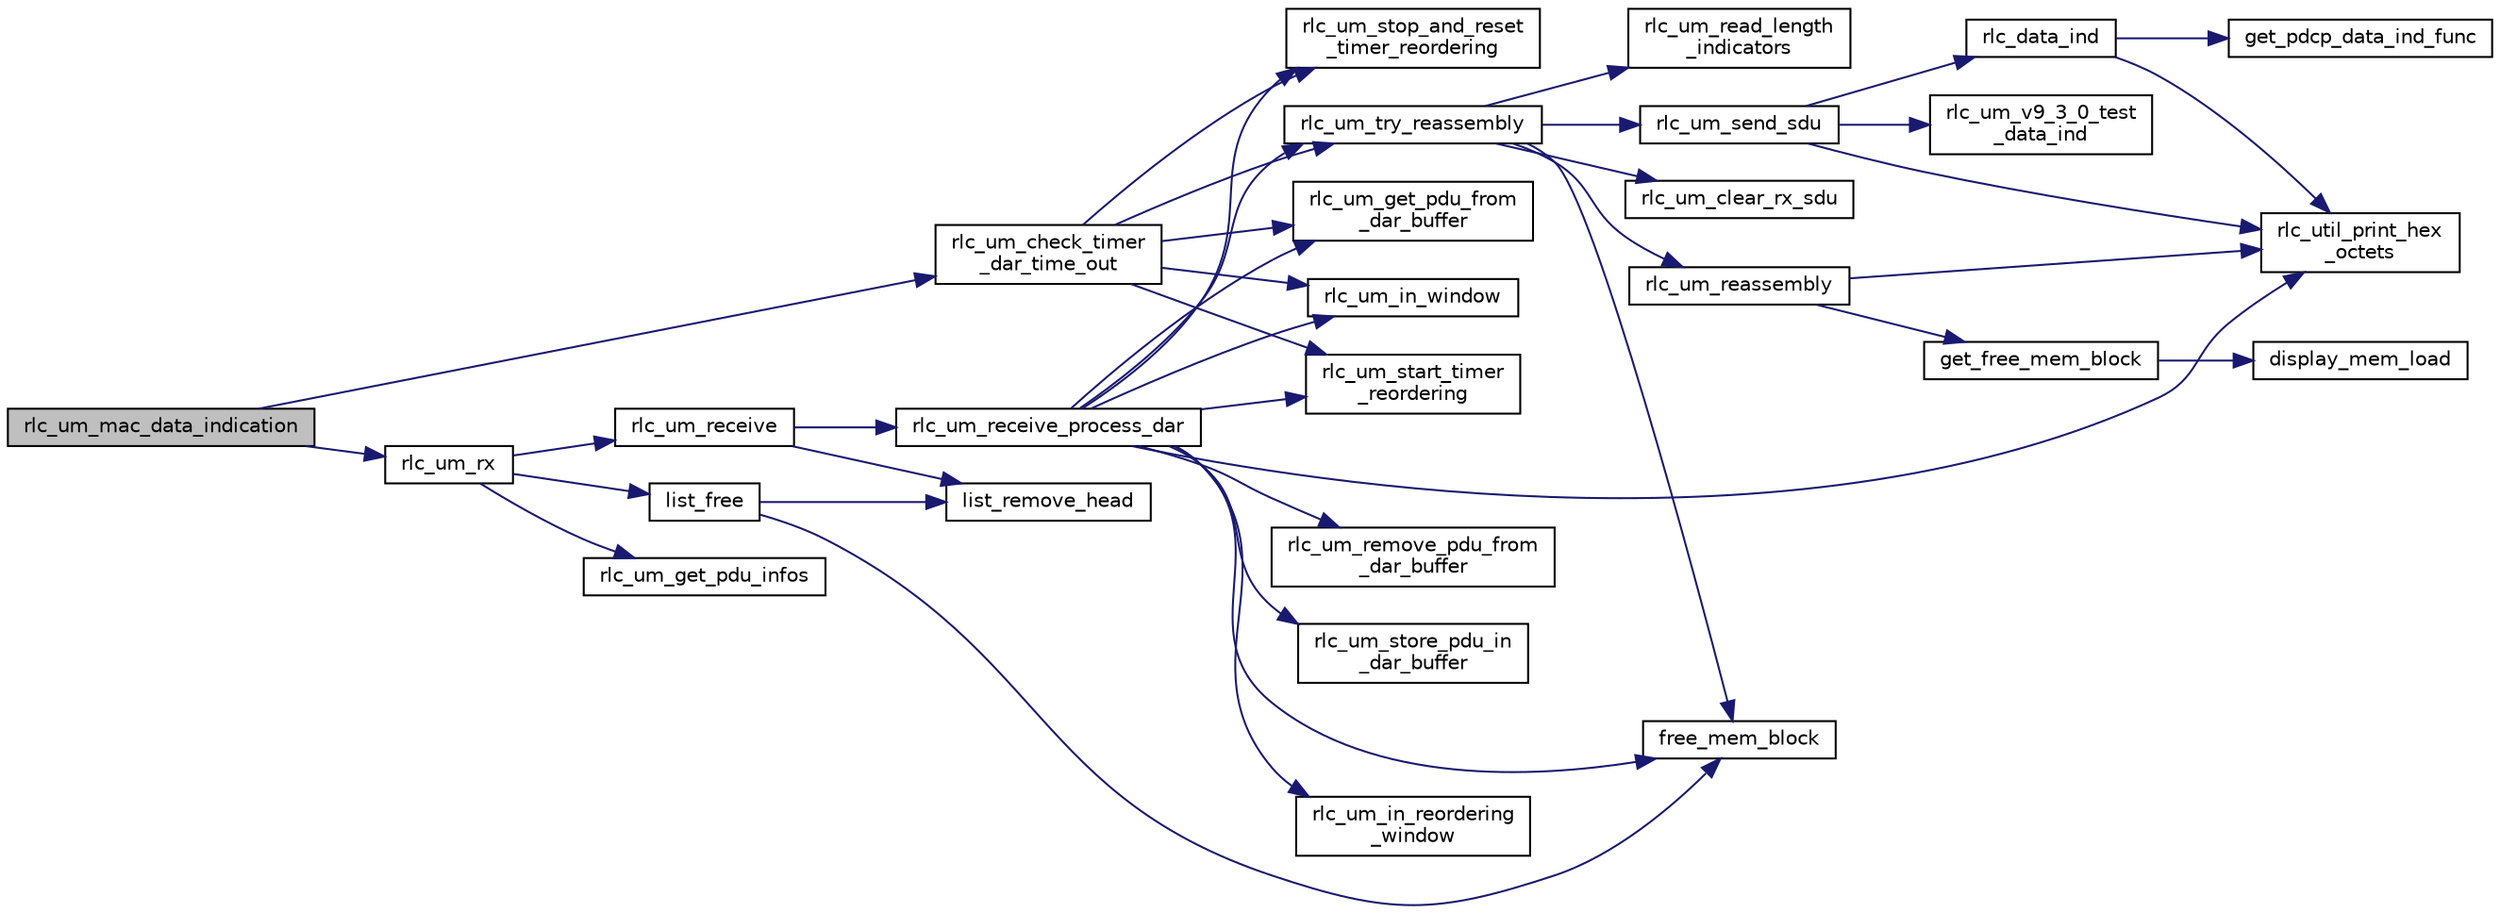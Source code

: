digraph "rlc_um_mac_data_indication"
{
 // LATEX_PDF_SIZE
  edge [fontname="Helvetica",fontsize="10",labelfontname="Helvetica",labelfontsize="10"];
  node [fontname="Helvetica",fontsize="10",shape=record];
  rankdir="LR";
  Node1 [label="rlc_um_mac_data_indication",height=0.2,width=0.4,color="black", fillcolor="grey75", style="filled", fontcolor="black",tooltip=" "];
  Node1 -> Node2 [color="midnightblue",fontsize="10",style="solid",fontname="Helvetica"];
  Node2 [label="rlc_um_check_timer\l_dar_time_out",height=0.2,width=0.4,color="black", fillcolor="white", style="filled",URL="$group__em.html#gac11d7937b63c35b02c06bb43cf4ce7a8",tooltip="Check if t-Reordering expires and take the appropriate actions as described in 3GPP specifications."];
  Node2 -> Node3 [color="midnightblue",fontsize="10",style="solid",fontname="Helvetica"];
  Node3 [label="rlc_um_get_pdu_from\l_dar_buffer",height=0.2,width=0.4,color="black", fillcolor="white", style="filled",URL="$group__em.html#gade9e480e45de3a9cda80457bcfea8295",tooltip=" "];
  Node2 -> Node4 [color="midnightblue",fontsize="10",style="solid",fontname="Helvetica"];
  Node4 [label="rlc_um_in_window",height=0.2,width=0.4,color="black", fillcolor="white", style="filled",URL="$group__em.html#ga4770db17d914d4c4d319277ca6944320",tooltip="Compute if the sequence number of a PDU is in a window ."];
  Node2 -> Node5 [color="midnightblue",fontsize="10",style="solid",fontname="Helvetica"];
  Node5 [label="rlc_um_start_timer\l_reordering",height=0.2,width=0.4,color="black", fillcolor="white", style="filled",URL="$group__em.html#ga8a6ce2e3bd6c08268a931c7df6a11ca6",tooltip="Re-arm (based on RLC UM config parameter) and start timer reordering."];
  Node2 -> Node6 [color="midnightblue",fontsize="10",style="solid",fontname="Helvetica"];
  Node6 [label="rlc_um_stop_and_reset\l_timer_reordering",height=0.2,width=0.4,color="black", fillcolor="white", style="filled",URL="$group__em.html#ga0ddb32e0d21d03a9e153052f1db47b64",tooltip="Stop and reset the timer reordering."];
  Node2 -> Node7 [color="midnightblue",fontsize="10",style="solid",fontname="Helvetica"];
  Node7 [label="rlc_um_try_reassembly",height=0.2,width=0.4,color="black", fillcolor="white", style="filled",URL="$group__em.html#ga289c82bdcdd9667d09dc40ca11bc4f60",tooltip="Try reassembly PDUs from DAR buffer, starting at sequence number snP."];
  Node7 -> Node8 [color="midnightblue",fontsize="10",style="solid",fontname="Helvetica"];
  Node8 [label="free_mem_block",height=0.2,width=0.4,color="black", fillcolor="white", style="filled",URL="$mem__block_8c.html#a3465e37844438c1cc552c197a2cfbbfd",tooltip=" "];
  Node7 -> Node9 [color="midnightblue",fontsize="10",style="solid",fontname="Helvetica"];
  Node9 [label="rlc_um_clear_rx_sdu",height=0.2,width=0.4,color="black", fillcolor="white", style="filled",URL="$group__em.html#gaa3611e9a18ebc6e46dc0230461e20e08",tooltip="Erase the SDU in construction."];
  Node7 -> Node10 [color="midnightblue",fontsize="10",style="solid",fontname="Helvetica"];
  Node10 [label="rlc_um_read_length\l_indicators",height=0.2,width=0.4,color="black", fillcolor="white", style="filled",URL="$group__em.html#ga3bc56d30ca057ccdd824a866fac6360b",tooltip="Reset protocol variables and state variables to initial values."];
  Node7 -> Node11 [color="midnightblue",fontsize="10",style="solid",fontname="Helvetica"];
  Node11 [label="rlc_um_reassembly",height=0.2,width=0.4,color="black", fillcolor="white", style="filled",URL="$group__em.html#gaa3cddd6366192d86bec3da4fc3afe798",tooltip=" "];
  Node11 -> Node12 [color="midnightblue",fontsize="10",style="solid",fontname="Helvetica"];
  Node12 [label="get_free_mem_block",height=0.2,width=0.4,color="black", fillcolor="white", style="filled",URL="$mem__block_8c.html#aa6649c5f31ce28f70a1a7352eb41de46",tooltip=" "];
  Node12 -> Node13 [color="midnightblue",fontsize="10",style="solid",fontname="Helvetica"];
  Node13 [label="display_mem_load",height=0.2,width=0.4,color="black", fillcolor="white", style="filled",URL="$mem__block_8c.html#aad2e600dac4df19ae63b1efe29405f59",tooltip=" "];
  Node11 -> Node14 [color="midnightblue",fontsize="10",style="solid",fontname="Helvetica"];
  Node14 [label="rlc_util_print_hex\l_octets",height=0.2,width=0.4,color="black", fillcolor="white", style="filled",URL="$group__em.html#ga9080083e27a8fc3d61451b6d4d7c8f3b",tooltip=" "];
  Node7 -> Node15 [color="midnightblue",fontsize="10",style="solid",fontname="Helvetica"];
  Node15 [label="rlc_um_send_sdu",height=0.2,width=0.4,color="black", fillcolor="white", style="filled",URL="$group__em.html#gadf3069c553c0fff2ec969a785cf52c40",tooltip="Send SDU if any reassemblied to upper layer."];
  Node15 -> Node16 [color="midnightblue",fontsize="10",style="solid",fontname="Helvetica"];
  Node16 [label="rlc_data_ind",height=0.2,width=0.4,color="black", fillcolor="white", style="filled",URL="$group__em.html#gabba9d9796c03b8f01c944be71725feff",tooltip="Interface with higher layers, route SDUs coming from RLC protocol instances to upper layer instance."];
  Node16 -> Node17 [color="midnightblue",fontsize="10",style="solid",fontname="Helvetica"];
  Node17 [label="get_pdcp_data_ind_func",height=0.2,width=0.4,color="black", fillcolor="white", style="filled",URL="$group____pdcp.html#ga2e06db776bf03678ebd05189a1635ee3",tooltip=" "];
  Node16 -> Node14 [color="midnightblue",fontsize="10",style="solid",fontname="Helvetica"];
  Node15 -> Node18 [color="midnightblue",fontsize="10",style="solid",fontname="Helvetica"];
  Node18 [label="rlc_um_v9_3_0_test\l_data_ind",height=0.2,width=0.4,color="black", fillcolor="white", style="filled",URL="$rlc__um__test_8c.html#a902bc4e0cf804ef3f84ad63b15abd40f",tooltip=" "];
  Node15 -> Node14 [color="midnightblue",fontsize="10",style="solid",fontname="Helvetica"];
  Node1 -> Node19 [color="midnightblue",fontsize="10",style="solid",fontname="Helvetica"];
  Node19 [label="rlc_um_rx",height=0.2,width=0.4,color="black", fillcolor="white", style="filled",URL="$group__em.html#ga083c97528a6ac0210b2468b3b33bc91a",tooltip=" "];
  Node19 -> Node20 [color="midnightblue",fontsize="10",style="solid",fontname="Helvetica"];
  Node20 [label="list_free",height=0.2,width=0.4,color="black", fillcolor="white", style="filled",URL="$list_8c.html#a73dcb25a7e97fea269a73f9179670ccf",tooltip=" "];
  Node20 -> Node8 [color="midnightblue",fontsize="10",style="solid",fontname="Helvetica"];
  Node20 -> Node21 [color="midnightblue",fontsize="10",style="solid",fontname="Helvetica"];
  Node21 [label="list_remove_head",height=0.2,width=0.4,color="black", fillcolor="white", style="filled",URL="$list_8c.html#a68bb206a4e50e2f9f27ca4c051a84dc5",tooltip=" "];
  Node19 -> Node22 [color="midnightblue",fontsize="10",style="solid",fontname="Helvetica"];
  Node22 [label="rlc_um_get_pdu_infos",height=0.2,width=0.4,color="black", fillcolor="white", style="filled",URL="$group__em.html#ga49e4b08f80a4c6e492bd638eac81520d",tooltip=" "];
  Node19 -> Node23 [color="midnightblue",fontsize="10",style="solid",fontname="Helvetica"];
  Node23 [label="rlc_um_receive",height=0.2,width=0.4,color="black", fillcolor="white", style="filled",URL="$group__em.html#ga6d792297661f268587a57b8e999fd6cf",tooltip="Handle the MAC data indication, retreive the transport blocks and send them one by one to the DAR pro..."];
  Node23 -> Node21 [color="midnightblue",fontsize="10",style="solid",fontname="Helvetica"];
  Node23 -> Node24 [color="midnightblue",fontsize="10",style="solid",fontname="Helvetica"];
  Node24 [label="rlc_um_receive_process_dar",height=0.2,width=0.4,color="black", fillcolor="white", style="filled",URL="$group__em.html#ga75fedd906fbf06f906de629a321920cd",tooltip="Apply the DAR process for a PDU: put it in DAR buffer and try to reassembly or discard it."];
  Node24 -> Node8 [color="midnightblue",fontsize="10",style="solid",fontname="Helvetica"];
  Node24 -> Node3 [color="midnightblue",fontsize="10",style="solid",fontname="Helvetica"];
  Node24 -> Node25 [color="midnightblue",fontsize="10",style="solid",fontname="Helvetica"];
  Node25 [label="rlc_um_in_reordering\l_window",height=0.2,width=0.4,color="black", fillcolor="white", style="filled",URL="$group__em.html#gaf18130dc3d846e6b41239976afa02c86",tooltip="Compute if the sequence number of a PDU is in a window ."];
  Node24 -> Node4 [color="midnightblue",fontsize="10",style="solid",fontname="Helvetica"];
  Node24 -> Node26 [color="midnightblue",fontsize="10",style="solid",fontname="Helvetica"];
  Node26 [label="rlc_um_remove_pdu_from\l_dar_buffer",height=0.2,width=0.4,color="black", fillcolor="white", style="filled",URL="$group__em.html#ga61abe04538cf6ff648d251648a338716",tooltip=" "];
  Node24 -> Node5 [color="midnightblue",fontsize="10",style="solid",fontname="Helvetica"];
  Node24 -> Node6 [color="midnightblue",fontsize="10",style="solid",fontname="Helvetica"];
  Node24 -> Node27 [color="midnightblue",fontsize="10",style="solid",fontname="Helvetica"];
  Node27 [label="rlc_um_store_pdu_in\l_dar_buffer",height=0.2,width=0.4,color="black", fillcolor="white", style="filled",URL="$rlc__um__dar_8c.html#a1571ffbcf146a561988ffdfbb252f61e",tooltip=" "];
  Node24 -> Node7 [color="midnightblue",fontsize="10",style="solid",fontname="Helvetica"];
  Node24 -> Node14 [color="midnightblue",fontsize="10",style="solid",fontname="Helvetica"];
}
